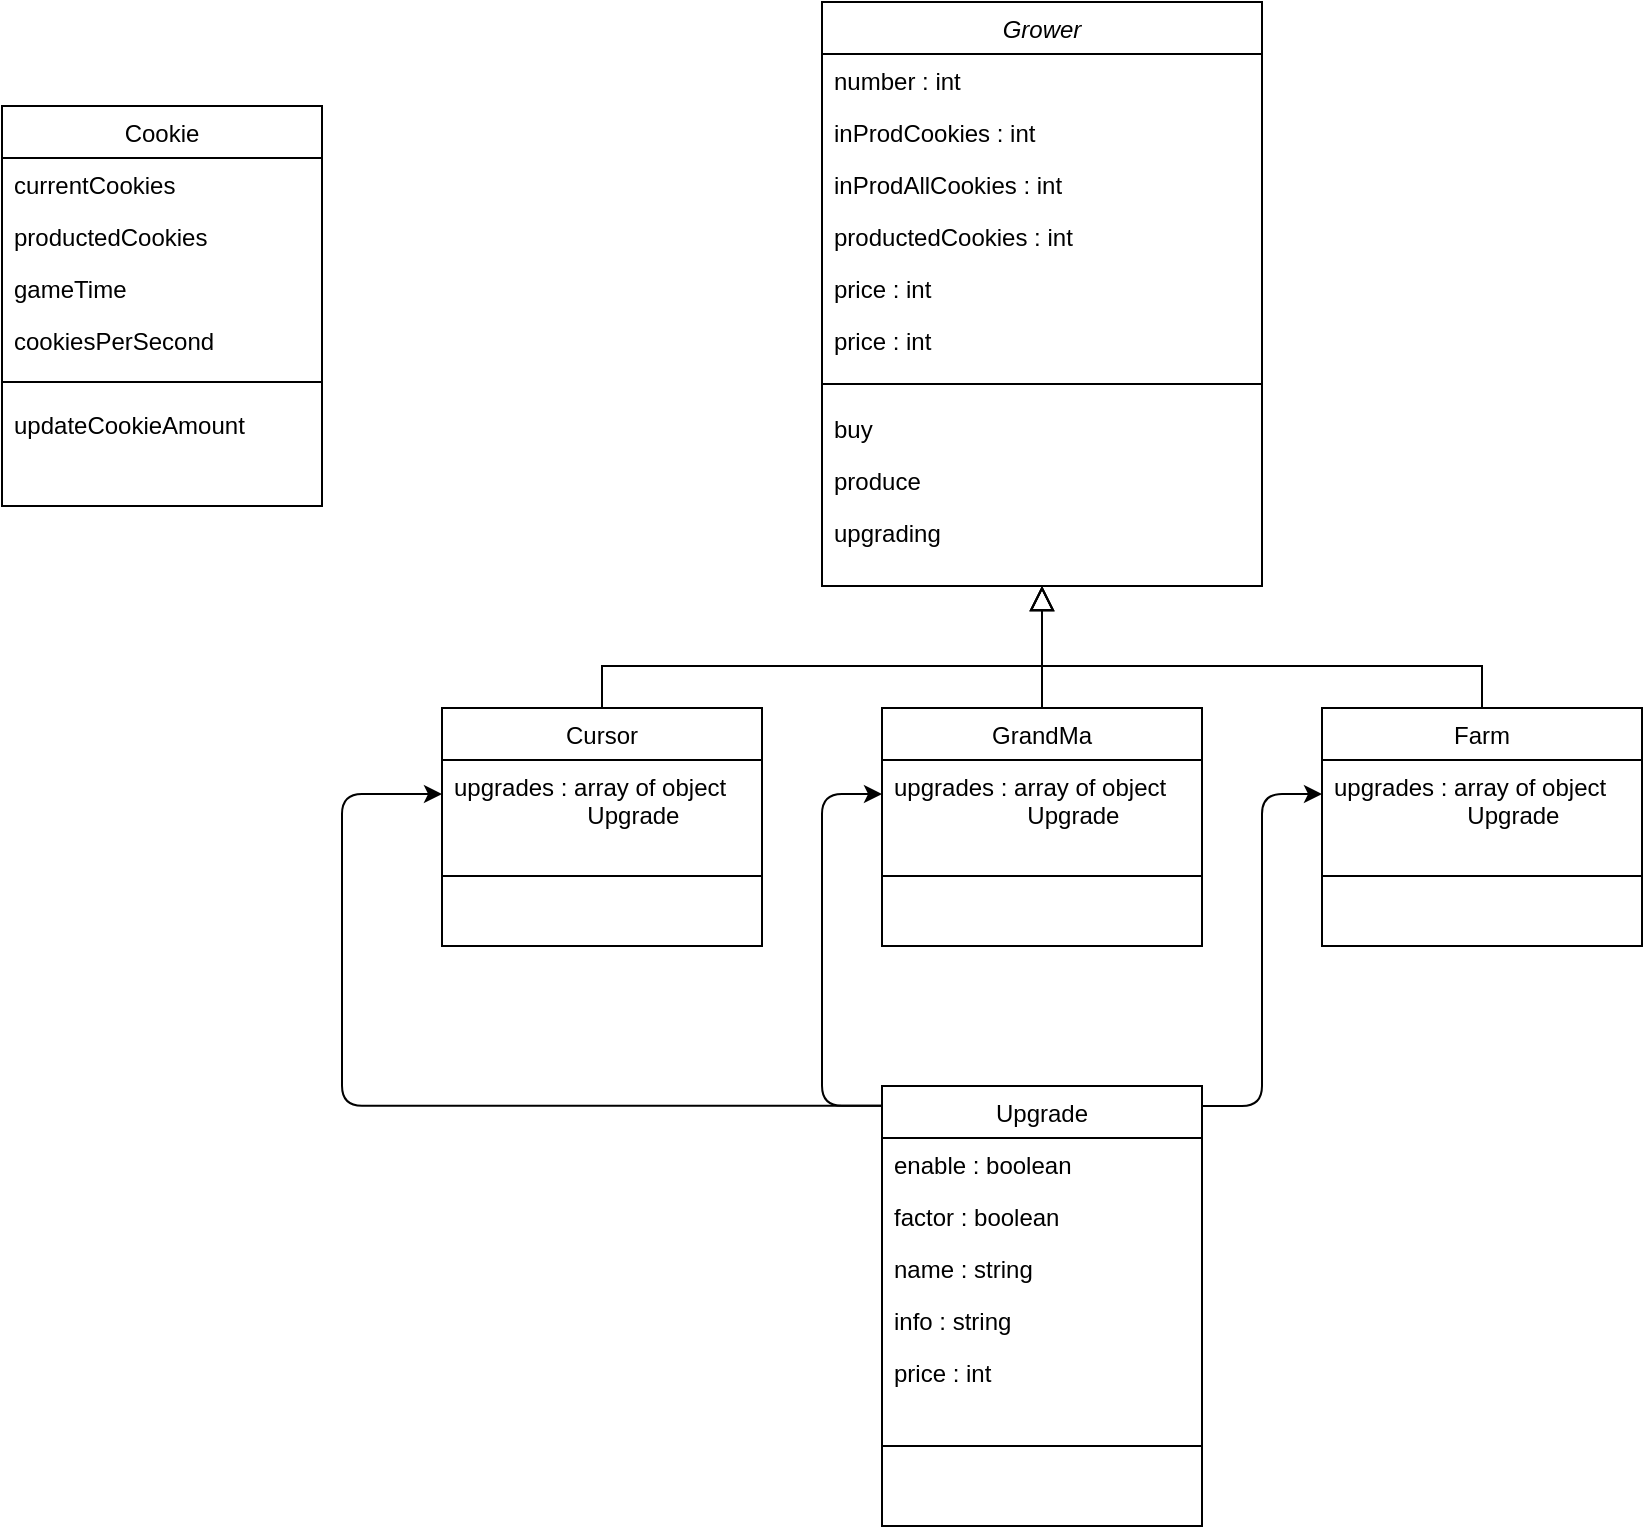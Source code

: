 <mxfile>
    <diagram id="C5RBs43oDa-KdzZeNtuy" name="Page-1">
        <mxGraphModel dx="625" dy="591" grid="1" gridSize="10" guides="1" tooltips="1" connect="1" arrows="1" fold="1" page="1" pageScale="1" pageWidth="1169" pageHeight="827" math="0" shadow="0">
            <root>
                <mxCell id="WIyWlLk6GJQsqaUBKTNV-0"/>
                <mxCell id="WIyWlLk6GJQsqaUBKTNV-1" parent="WIyWlLk6GJQsqaUBKTNV-0"/>
                <mxCell id="zkfFHV4jXpPFQw0GAbJ--0" value="Cookie" style="swimlane;fontStyle=0;align=center;verticalAlign=top;childLayout=stackLayout;horizontal=1;startSize=26;horizontalStack=0;resizeParent=1;resizeLast=0;collapsible=1;marginBottom=0;rounded=0;shadow=0;strokeWidth=1;" parent="WIyWlLk6GJQsqaUBKTNV-1" vertex="1">
                    <mxGeometry x="220" y="100" width="160" height="200" as="geometry">
                        <mxRectangle x="230" y="140" width="160" height="26" as="alternateBounds"/>
                    </mxGeometry>
                </mxCell>
                <mxCell id="zkfFHV4jXpPFQw0GAbJ--1" value="currentCookies" style="text;align=left;verticalAlign=top;spacingLeft=4;spacingRight=4;overflow=hidden;rotatable=0;points=[[0,0.5],[1,0.5]];portConstraint=eastwest;" parent="zkfFHV4jXpPFQw0GAbJ--0" vertex="1">
                    <mxGeometry y="26" width="160" height="26" as="geometry"/>
                </mxCell>
                <mxCell id="zkfFHV4jXpPFQw0GAbJ--2" value="productedCookies" style="text;align=left;verticalAlign=top;spacingLeft=4;spacingRight=4;overflow=hidden;rotatable=0;points=[[0,0.5],[1,0.5]];portConstraint=eastwest;rounded=0;shadow=0;html=0;" parent="zkfFHV4jXpPFQw0GAbJ--0" vertex="1">
                    <mxGeometry y="52" width="160" height="26" as="geometry"/>
                </mxCell>
                <mxCell id="zkfFHV4jXpPFQw0GAbJ--3" value="gameTime" style="text;align=left;verticalAlign=top;spacingLeft=4;spacingRight=4;overflow=hidden;rotatable=0;points=[[0,0.5],[1,0.5]];portConstraint=eastwest;rounded=0;shadow=0;html=0;" parent="zkfFHV4jXpPFQw0GAbJ--0" vertex="1">
                    <mxGeometry y="78" width="160" height="26" as="geometry"/>
                </mxCell>
                <mxCell id="pM8C4BZrUC5SP2Jz3XTF-1" value="cookiesPerSecond" style="text;align=left;verticalAlign=top;spacingLeft=4;spacingRight=4;overflow=hidden;rotatable=0;points=[[0,0.5],[1,0.5]];portConstraint=eastwest;rounded=0;shadow=0;html=0;" parent="zkfFHV4jXpPFQw0GAbJ--0" vertex="1">
                    <mxGeometry y="104" width="160" height="26" as="geometry"/>
                </mxCell>
                <mxCell id="zkfFHV4jXpPFQw0GAbJ--4" value="" style="line;html=1;strokeWidth=1;align=left;verticalAlign=middle;spacingTop=-1;spacingLeft=3;spacingRight=3;rotatable=0;labelPosition=right;points=[];portConstraint=eastwest;" parent="zkfFHV4jXpPFQw0GAbJ--0" vertex="1">
                    <mxGeometry y="130" width="160" height="16" as="geometry"/>
                </mxCell>
                <mxCell id="pM8C4BZrUC5SP2Jz3XTF-2" value="updateCookieAmount" style="text;align=left;verticalAlign=top;spacingLeft=4;spacingRight=4;overflow=hidden;rotatable=0;points=[[0,0.5],[1,0.5]];portConstraint=eastwest;rounded=0;shadow=0;html=0;" parent="zkfFHV4jXpPFQw0GAbJ--0" vertex="1">
                    <mxGeometry y="146" width="160" height="26" as="geometry"/>
                </mxCell>
                <mxCell id="zkfFHV4jXpPFQw0GAbJ--6" value="Cursor" style="swimlane;fontStyle=0;align=center;verticalAlign=top;childLayout=stackLayout;horizontal=1;startSize=26;horizontalStack=0;resizeParent=1;resizeLast=0;collapsible=1;marginBottom=0;rounded=0;shadow=0;strokeWidth=1;" parent="WIyWlLk6GJQsqaUBKTNV-1" vertex="1">
                    <mxGeometry x="440" y="401" width="160" height="119" as="geometry">
                        <mxRectangle x="130" y="380" width="160" height="26" as="alternateBounds"/>
                    </mxGeometry>
                </mxCell>
                <mxCell id="pM8C4BZrUC5SP2Jz3XTF-15" value="upgrades : array of object &#10;                    Upgrade" style="text;align=left;verticalAlign=top;spacingLeft=4;spacingRight=4;overflow=hidden;rotatable=0;points=[[0,0.5],[1,0.5]];portConstraint=eastwest;rounded=0;shadow=0;html=0;" parent="zkfFHV4jXpPFQw0GAbJ--6" vertex="1">
                    <mxGeometry y="26" width="160" height="34" as="geometry"/>
                </mxCell>
                <mxCell id="zkfFHV4jXpPFQw0GAbJ--9" value="" style="line;html=1;strokeWidth=1;align=left;verticalAlign=middle;spacingTop=-1;spacingLeft=3;spacingRight=3;rotatable=0;labelPosition=right;points=[];portConstraint=eastwest;" parent="zkfFHV4jXpPFQw0GAbJ--6" vertex="1">
                    <mxGeometry y="60" width="160" height="48" as="geometry"/>
                </mxCell>
                <mxCell id="zkfFHV4jXpPFQw0GAbJ--12" value="" style="endArrow=block;endSize=10;endFill=0;shadow=0;strokeWidth=1;rounded=0;edgeStyle=elbowEdgeStyle;elbow=vertical;entryX=0.5;entryY=1;entryDx=0;entryDy=0;exitX=0.5;exitY=0;exitDx=0;exitDy=0;" parent="WIyWlLk6GJQsqaUBKTNV-1" source="zkfFHV4jXpPFQw0GAbJ--6" target="pM8C4BZrUC5SP2Jz3XTF-6" edge="1">
                    <mxGeometry width="160" relative="1" as="geometry">
                        <mxPoint x="580" y="420" as="sourcePoint"/>
                        <mxPoint x="200" y="203" as="targetPoint"/>
                        <Array as="points">
                            <mxPoint x="620" y="380"/>
                            <mxPoint x="660" y="350"/>
                        </Array>
                    </mxGeometry>
                </mxCell>
                <mxCell id="zkfFHV4jXpPFQw0GAbJ--13" value="GrandMa" style="swimlane;fontStyle=0;align=center;verticalAlign=top;childLayout=stackLayout;horizontal=1;startSize=26;horizontalStack=0;resizeParent=1;resizeLast=0;collapsible=1;marginBottom=0;rounded=0;shadow=0;strokeWidth=1;" parent="WIyWlLk6GJQsqaUBKTNV-1" vertex="1">
                    <mxGeometry x="660" y="401" width="160" height="119" as="geometry">
                        <mxRectangle x="340" y="380" width="170" height="26" as="alternateBounds"/>
                    </mxGeometry>
                </mxCell>
                <mxCell id="13" value="upgrades : array of object &#10;                    Upgrade" style="text;align=left;verticalAlign=top;spacingLeft=4;spacingRight=4;overflow=hidden;rotatable=0;points=[[0,0.5],[1,0.5]];portConstraint=eastwest;rounded=0;shadow=0;html=0;" parent="zkfFHV4jXpPFQw0GAbJ--13" vertex="1">
                    <mxGeometry y="26" width="160" height="34" as="geometry"/>
                </mxCell>
                <mxCell id="zkfFHV4jXpPFQw0GAbJ--15" value="" style="line;html=1;strokeWidth=1;align=left;verticalAlign=middle;spacingTop=-1;spacingLeft=3;spacingRight=3;rotatable=0;labelPosition=right;points=[];portConstraint=eastwest;" parent="zkfFHV4jXpPFQw0GAbJ--13" vertex="1">
                    <mxGeometry y="60" width="160" height="48" as="geometry"/>
                </mxCell>
                <mxCell id="zkfFHV4jXpPFQw0GAbJ--16" value="" style="endArrow=block;endSize=10;endFill=0;shadow=0;strokeWidth=1;rounded=0;edgeStyle=elbowEdgeStyle;elbow=vertical;entryX=0.5;entryY=1;entryDx=0;entryDy=0;" parent="WIyWlLk6GJQsqaUBKTNV-1" source="zkfFHV4jXpPFQw0GAbJ--13" target="pM8C4BZrUC5SP2Jz3XTF-6" edge="1">
                    <mxGeometry width="160" relative="1" as="geometry">
                        <mxPoint x="210" y="373" as="sourcePoint"/>
                        <mxPoint x="310" y="271" as="targetPoint"/>
                        <Array as="points">
                            <mxPoint x="740" y="390"/>
                            <mxPoint x="750" y="350"/>
                        </Array>
                    </mxGeometry>
                </mxCell>
                <mxCell id="pM8C4BZrUC5SP2Jz3XTF-6" value="Grower" style="swimlane;fontStyle=2;align=center;verticalAlign=top;childLayout=stackLayout;horizontal=1;startSize=26;horizontalStack=0;resizeParent=1;resizeLast=0;collapsible=1;marginBottom=0;rounded=0;shadow=0;strokeWidth=1;" parent="WIyWlLk6GJQsqaUBKTNV-1" vertex="1">
                    <mxGeometry x="630" y="48" width="220" height="292" as="geometry">
                        <mxRectangle x="340" y="380" width="170" height="26" as="alternateBounds"/>
                    </mxGeometry>
                </mxCell>
                <mxCell id="3" value="number : int" style="text;align=left;verticalAlign=top;spacingLeft=4;spacingRight=4;overflow=hidden;rotatable=0;points=[[0,0.5],[1,0.5]];portConstraint=eastwest;" parent="pM8C4BZrUC5SP2Jz3XTF-6" vertex="1">
                    <mxGeometry y="26" width="220" height="26" as="geometry"/>
                </mxCell>
                <mxCell id="4" value="inProdCookies : int" style="text;align=left;verticalAlign=top;spacingLeft=4;spacingRight=4;overflow=hidden;rotatable=0;points=[[0,0.5],[1,0.5]];portConstraint=eastwest;rounded=0;shadow=0;html=0;" parent="pM8C4BZrUC5SP2Jz3XTF-6" vertex="1">
                    <mxGeometry y="52" width="220" height="26" as="geometry"/>
                </mxCell>
                <mxCell id="pM8C4BZrUC5SP2Jz3XTF-13" value="inProdAllCookies : int" style="text;align=left;verticalAlign=top;spacingLeft=4;spacingRight=4;overflow=hidden;rotatable=0;points=[[0,0.5],[1,0.5]];portConstraint=eastwest;rounded=0;shadow=0;html=0;" parent="pM8C4BZrUC5SP2Jz3XTF-6" vertex="1">
                    <mxGeometry y="78" width="220" height="26" as="geometry"/>
                </mxCell>
                <mxCell id="0" value="productedCookies : int" style="text;align=left;verticalAlign=top;spacingLeft=4;spacingRight=4;overflow=hidden;rotatable=0;points=[[0,0.5],[1,0.5]];portConstraint=eastwest;rounded=0;shadow=0;html=0;" parent="pM8C4BZrUC5SP2Jz3XTF-6" vertex="1">
                    <mxGeometry y="104" width="220" height="26" as="geometry"/>
                </mxCell>
                <mxCell id="pM8C4BZrUC5SP2Jz3XTF-14" value="price : int" style="text;align=left;verticalAlign=top;spacingLeft=4;spacingRight=4;overflow=hidden;rotatable=0;points=[[0,0.5],[1,0.5]];portConstraint=eastwest;rounded=0;shadow=0;html=0;" parent="pM8C4BZrUC5SP2Jz3XTF-6" vertex="1">
                    <mxGeometry y="130" width="220" height="26" as="geometry"/>
                </mxCell>
                <mxCell id="41" value="price : int" style="text;align=left;verticalAlign=top;spacingLeft=4;spacingRight=4;overflow=hidden;rotatable=0;points=[[0,0.5],[1,0.5]];portConstraint=eastwest;rounded=0;shadow=0;html=0;" vertex="1" parent="pM8C4BZrUC5SP2Jz3XTF-6">
                    <mxGeometry y="156" width="220" height="26" as="geometry"/>
                </mxCell>
                <mxCell id="pM8C4BZrUC5SP2Jz3XTF-8" value="" style="line;html=1;strokeWidth=1;align=left;verticalAlign=middle;spacingTop=-1;spacingLeft=3;spacingRight=3;rotatable=0;labelPosition=right;points=[];portConstraint=eastwest;" parent="pM8C4BZrUC5SP2Jz3XTF-6" vertex="1">
                    <mxGeometry y="182" width="220" height="18" as="geometry"/>
                </mxCell>
                <mxCell id="pM8C4BZrUC5SP2Jz3XTF-9" value="buy" style="text;align=left;verticalAlign=top;spacingLeft=4;spacingRight=4;overflow=hidden;rotatable=0;points=[[0,0.5],[1,0.5]];portConstraint=eastwest;" parent="pM8C4BZrUC5SP2Jz3XTF-6" vertex="1">
                    <mxGeometry y="200" width="220" height="26" as="geometry"/>
                </mxCell>
                <mxCell id="pM8C4BZrUC5SP2Jz3XTF-10" value="produce" style="text;align=left;verticalAlign=top;spacingLeft=4;spacingRight=4;overflow=hidden;rotatable=0;points=[[0,0.5],[1,0.5]];portConstraint=eastwest;" parent="pM8C4BZrUC5SP2Jz3XTF-6" vertex="1">
                    <mxGeometry y="226" width="220" height="26" as="geometry"/>
                </mxCell>
                <mxCell id="7" value="upgrading" style="text;align=left;verticalAlign=top;spacingLeft=4;spacingRight=4;overflow=hidden;rotatable=0;points=[[0,0.5],[1,0.5]];portConstraint=eastwest;" parent="pM8C4BZrUC5SP2Jz3XTF-6" vertex="1">
                    <mxGeometry y="252" width="220" height="26" as="geometry"/>
                </mxCell>
                <mxCell id="pM8C4BZrUC5SP2Jz3XTF-28" style="edgeStyle=elbowEdgeStyle;rounded=0;orthogonalLoop=1;jettySize=auto;html=1;exitX=0.5;exitY=0;exitDx=0;exitDy=0;entryX=0.5;entryY=1;entryDx=0;entryDy=0;endArrow=block;endFill=0;elbow=vertical;endSize=10;" parent="WIyWlLk6GJQsqaUBKTNV-1" source="pM8C4BZrUC5SP2Jz3XTF-21" target="pM8C4BZrUC5SP2Jz3XTF-6" edge="1">
                    <mxGeometry relative="1" as="geometry">
                        <Array as="points">
                            <mxPoint x="890" y="380"/>
                            <mxPoint x="850" y="350"/>
                        </Array>
                    </mxGeometry>
                </mxCell>
                <mxCell id="pM8C4BZrUC5SP2Jz3XTF-21" value="Farm" style="swimlane;fontStyle=0;align=center;verticalAlign=top;childLayout=stackLayout;horizontal=1;startSize=26;horizontalStack=0;resizeParent=1;resizeLast=0;collapsible=1;marginBottom=0;rounded=0;shadow=0;strokeWidth=1;" parent="WIyWlLk6GJQsqaUBKTNV-1" vertex="1">
                    <mxGeometry x="880" y="401" width="160" height="119" as="geometry">
                        <mxRectangle x="340" y="380" width="170" height="26" as="alternateBounds"/>
                    </mxGeometry>
                </mxCell>
                <mxCell id="14" value="upgrades : array of object &#10;                    Upgrade" style="text;align=left;verticalAlign=top;spacingLeft=4;spacingRight=4;overflow=hidden;rotatable=0;points=[[0,0.5],[1,0.5]];portConstraint=eastwest;rounded=0;shadow=0;html=0;" parent="pM8C4BZrUC5SP2Jz3XTF-21" vertex="1">
                    <mxGeometry y="26" width="160" height="34" as="geometry"/>
                </mxCell>
                <mxCell id="pM8C4BZrUC5SP2Jz3XTF-27" value="" style="line;html=1;strokeWidth=1;align=left;verticalAlign=middle;spacingTop=-1;spacingLeft=3;spacingRight=3;rotatable=0;labelPosition=right;points=[];portConstraint=eastwest;" parent="pM8C4BZrUC5SP2Jz3XTF-21" vertex="1">
                    <mxGeometry y="60" width="160" height="48" as="geometry"/>
                </mxCell>
                <mxCell id="38" style="edgeStyle=elbowEdgeStyle;html=1;exitX=0.003;exitY=0.045;exitDx=0;exitDy=0;entryX=0;entryY=0.5;entryDx=0;entryDy=0;exitPerimeter=0;" parent="WIyWlLk6GJQsqaUBKTNV-1" source="15" target="pM8C4BZrUC5SP2Jz3XTF-15" edge="1">
                    <mxGeometry relative="1" as="geometry">
                        <Array as="points">
                            <mxPoint x="390" y="530"/>
                            <mxPoint x="640" y="560"/>
                            <mxPoint x="380" y="550"/>
                        </Array>
                    </mxGeometry>
                </mxCell>
                <mxCell id="39" style="edgeStyle=elbowEdgeStyle;html=1;entryX=0;entryY=0.5;entryDx=0;entryDy=0;" parent="WIyWlLk6GJQsqaUBKTNV-1" target="14" edge="1">
                    <mxGeometry relative="1" as="geometry">
                        <mxPoint x="820" y="600" as="sourcePoint"/>
                    </mxGeometry>
                </mxCell>
                <mxCell id="40" style="edgeStyle=elbowEdgeStyle;html=1;exitX=0.008;exitY=0.045;exitDx=0;exitDy=0;entryX=0;entryY=0.5;entryDx=0;entryDy=0;exitPerimeter=0;" parent="WIyWlLk6GJQsqaUBKTNV-1" source="15" target="13" edge="1">
                    <mxGeometry relative="1" as="geometry">
                        <Array as="points">
                            <mxPoint x="630" y="517"/>
                        </Array>
                    </mxGeometry>
                </mxCell>
                <mxCell id="15" value="Upgrade" style="swimlane;fontStyle=0;align=center;verticalAlign=top;childLayout=stackLayout;horizontal=1;startSize=26;horizontalStack=0;resizeParent=1;resizeLast=0;collapsible=1;marginBottom=0;rounded=0;shadow=0;strokeWidth=1;" parent="WIyWlLk6GJQsqaUBKTNV-1" vertex="1">
                    <mxGeometry x="660" y="590" width="160" height="220" as="geometry">
                        <mxRectangle x="130" y="380" width="160" height="26" as="alternateBounds"/>
                    </mxGeometry>
                </mxCell>
                <mxCell id="18" value="enable : boolean" style="text;align=left;verticalAlign=top;spacingLeft=4;spacingRight=4;overflow=hidden;rotatable=0;points=[[0,0.5],[1,0.5]];portConstraint=eastwest;rounded=0;shadow=0;html=0;" parent="15" vertex="1">
                    <mxGeometry y="26" width="160" height="26" as="geometry"/>
                </mxCell>
                <mxCell id="19" value="factor : boolean" style="text;align=left;verticalAlign=top;spacingLeft=4;spacingRight=4;overflow=hidden;rotatable=0;points=[[0,0.5],[1,0.5]];portConstraint=eastwest;rounded=0;shadow=0;html=0;" parent="15" vertex="1">
                    <mxGeometry y="52" width="160" height="26" as="geometry"/>
                </mxCell>
                <mxCell id="20" value="name : string" style="text;align=left;verticalAlign=top;spacingLeft=4;spacingRight=4;overflow=hidden;rotatable=0;points=[[0,0.5],[1,0.5]];portConstraint=eastwest;rounded=0;shadow=0;html=0;" parent="15" vertex="1">
                    <mxGeometry y="78" width="160" height="26" as="geometry"/>
                </mxCell>
                <mxCell id="21" value="info : string" style="text;align=left;verticalAlign=top;spacingLeft=4;spacingRight=4;overflow=hidden;rotatable=0;points=[[0,0.5],[1,0.5]];portConstraint=eastwest;rounded=0;shadow=0;html=0;" parent="15" vertex="1">
                    <mxGeometry y="104" width="160" height="26" as="geometry"/>
                </mxCell>
                <mxCell id="22" value="price : int" style="text;align=left;verticalAlign=top;spacingLeft=4;spacingRight=4;overflow=hidden;rotatable=0;points=[[0,0.5],[1,0.5]];portConstraint=eastwest;rounded=0;shadow=0;html=0;" parent="15" vertex="1">
                    <mxGeometry y="130" width="160" height="26" as="geometry"/>
                </mxCell>
                <mxCell id="17" value="" style="line;html=1;strokeWidth=1;align=left;verticalAlign=middle;spacingTop=-1;spacingLeft=3;spacingRight=3;rotatable=0;labelPosition=right;points=[];portConstraint=eastwest;" parent="15" vertex="1">
                    <mxGeometry y="156" width="160" height="48" as="geometry"/>
                </mxCell>
            </root>
        </mxGraphModel>
    </diagram>
</mxfile>